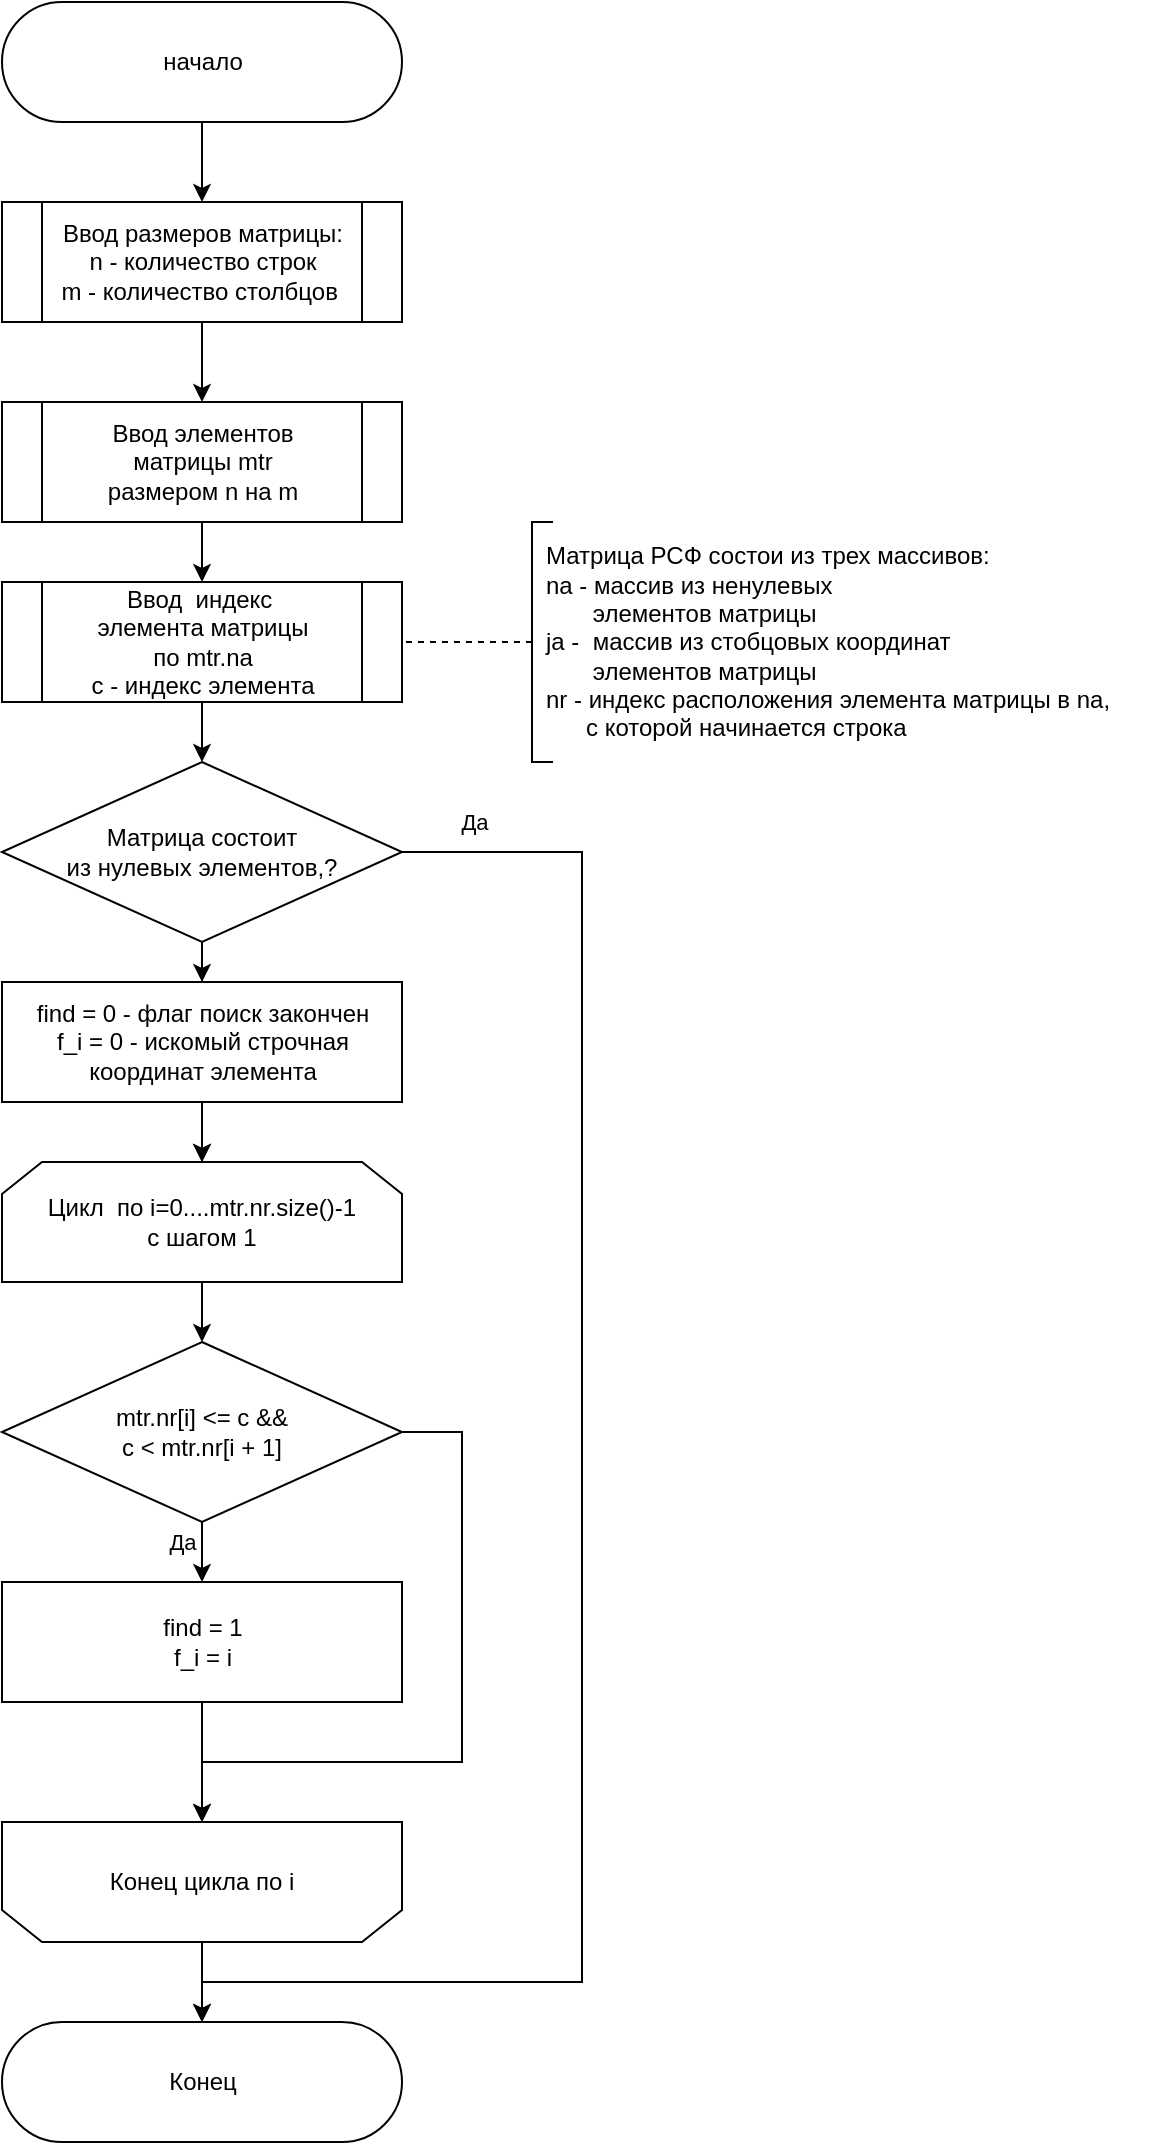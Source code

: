 <mxfile version="20.3.0" type="device"><diagram id="CqPTmqjUDgMnE6QWamU6" name="Find "><mxGraphModel dx="97" dy="2883" grid="1" gridSize="10" guides="1" tooltips="1" connect="1" arrows="1" fold="1" page="1" pageScale="1" pageWidth="827" pageHeight="1169" math="0" shadow="0"><root><mxCell id="0"/><mxCell id="1" parent="0"/><mxCell id="MfymeV_GbebP_9IOk7fe-7" style="edgeStyle=orthogonalEdgeStyle;rounded=0;orthogonalLoop=1;jettySize=auto;html=1;" parent="1" source="Z51CEb8rcopsynlBLrxe-2" target="MfymeV_GbebP_9IOk7fe-4" edge="1"><mxGeometry relative="1" as="geometry"/></mxCell><mxCell id="Z51CEb8rcopsynlBLrxe-2" value="начало" style="html=1;dashed=0;whitespace=wrap;shape=mxgraph.dfd.start" parent="1" vertex="1"><mxGeometry x="930" y="-1120" width="200" height="60" as="geometry"/></mxCell><mxCell id="Z51CEb8rcopsynlBLrxe-5" value="Конец" style="html=1;dashed=0;whitespace=wrap;shape=mxgraph.dfd.start" parent="1" vertex="1"><mxGeometry x="930" y="-110" width="200" height="60" as="geometry"/></mxCell><mxCell id="UknR91hx6M87mu0KaLKa-7" style="edgeStyle=orthogonalEdgeStyle;rounded=0;orthogonalLoop=1;jettySize=auto;html=1;entryX=0.5;entryY=0;entryDx=0;entryDy=0;" parent="1" source="Z51CEb8rcopsynlBLrxe-11" target="wVHmiHpEBIPoizzU8sNQ-1" edge="1"><mxGeometry relative="1" as="geometry"/></mxCell><mxCell id="MfymeV_GbebP_9IOk7fe-14" value="" style="edgeStyle=orthogonalEdgeStyle;rounded=0;orthogonalLoop=1;jettySize=auto;html=1;" parent="1" source="Z51CEb8rcopsynlBLrxe-11" target="wVHmiHpEBIPoizzU8sNQ-1" edge="1"><mxGeometry relative="1" as="geometry"/></mxCell><mxCell id="Z51CEb8rcopsynlBLrxe-11" value="find = 0 - флаг поиск закончен&lt;br&gt;f_i = 0 - искомый строчная &lt;br&gt;координат элемента" style="html=1;dashed=0;whitespace=wrap;" parent="1" vertex="1"><mxGeometry x="930" y="-630" width="200" height="60" as="geometry"/></mxCell><mxCell id="MfymeV_GbebP_9IOk7fe-18" style="edgeStyle=orthogonalEdgeStyle;rounded=0;orthogonalLoop=1;jettySize=auto;html=1;" parent="1" source="wVHmiHpEBIPoizzU8sNQ-1" target="MfymeV_GbebP_9IOk7fe-17" edge="1"><mxGeometry relative="1" as="geometry"/></mxCell><mxCell id="wVHmiHpEBIPoizzU8sNQ-1" value="Цикл&amp;nbsp; по i=0....mtr.nr.size()-1&lt;br&gt;c шагом 1" style="shape=loopLimit;whiteSpace=wrap;html=1;" parent="1" vertex="1"><mxGeometry x="930" y="-540" width="200" height="60" as="geometry"/></mxCell><mxCell id="V0AvrmCZuOxC_F0z0L-m-3" style="edgeStyle=orthogonalEdgeStyle;rounded=0;orthogonalLoop=1;jettySize=auto;html=1;" parent="1" source="V0AvrmCZuOxC_F0z0L-m-1" target="Z51CEb8rcopsynlBLrxe-5" edge="1"><mxGeometry relative="1" as="geometry"/></mxCell><mxCell id="V0AvrmCZuOxC_F0z0L-m-1" value="Конец цикла по i" style="shape=loopLimit;whiteSpace=wrap;html=1;rounded=0;sketch=0;shadow=0;rotation=0;horizontal=1;verticalAlign=middle;direction=east;flipH=0;flipV=1;" parent="1" vertex="1"><mxGeometry x="930" y="-210" width="200" height="60" as="geometry"/></mxCell><mxCell id="MfymeV_GbebP_9IOk7fe-3" value="" style="html=1;dashed=0;whitespace=wrap;" parent="1" vertex="1"><mxGeometry x="930" y="-1020" width="200" height="60" as="geometry"/></mxCell><mxCell id="MfymeV_GbebP_9IOk7fe-8" style="edgeStyle=orthogonalEdgeStyle;rounded=0;orthogonalLoop=1;jettySize=auto;html=1;entryX=0.5;entryY=0;entryDx=0;entryDy=0;" parent="1" source="MfymeV_GbebP_9IOk7fe-4" target="MfymeV_GbebP_9IOk7fe-6" edge="1"><mxGeometry relative="1" as="geometry"/></mxCell><mxCell id="MfymeV_GbebP_9IOk7fe-4" value="Ввод размеров матрицы: &lt;br&gt;n - количество строк&lt;br&gt;m - количество столбцов&amp;nbsp;" style="html=1;dashed=0;whitespace=wrap;" parent="1" vertex="1"><mxGeometry x="950" y="-1020" width="160" height="60" as="geometry"/></mxCell><mxCell id="MfymeV_GbebP_9IOk7fe-5" value="" style="html=1;dashed=0;whitespace=wrap;" parent="1" vertex="1"><mxGeometry x="930" y="-920" width="200" height="60" as="geometry"/></mxCell><mxCell id="MfymeV_GbebP_9IOk7fe-21" style="edgeStyle=orthogonalEdgeStyle;rounded=0;orthogonalLoop=1;jettySize=auto;html=1;" parent="1" source="MfymeV_GbebP_9IOk7fe-6" target="MfymeV_GbebP_9IOk7fe-20" edge="1"><mxGeometry relative="1" as="geometry"/></mxCell><mxCell id="MfymeV_GbebP_9IOk7fe-6" value="Ввод элементов &lt;br&gt;матрицы mtr &lt;br&gt;размером n на m" style="html=1;dashed=0;whitespace=wrap;" parent="1" vertex="1"><mxGeometry x="950" y="-920" width="160" height="60" as="geometry"/></mxCell><mxCell id="MfymeV_GbebP_9IOk7fe-11" style="edgeStyle=orthogonalEdgeStyle;rounded=0;orthogonalLoop=1;jettySize=auto;html=1;entryX=0.5;entryY=0;entryDx=0;entryDy=0;" parent="1" source="MfymeV_GbebP_9IOk7fe-9" target="Z51CEb8rcopsynlBLrxe-11" edge="1"><mxGeometry relative="1" as="geometry"><mxPoint x="1030" y="-601" as="sourcePoint"/></mxGeometry></mxCell><mxCell id="MfymeV_GbebP_9IOk7fe-13" style="edgeStyle=orthogonalEdgeStyle;rounded=0;orthogonalLoop=1;jettySize=auto;html=1;entryX=0.5;entryY=0.5;entryDx=0;entryDy=-30;entryPerimeter=0;" parent="1" source="MfymeV_GbebP_9IOk7fe-9" target="Z51CEb8rcopsynlBLrxe-5" edge="1"><mxGeometry relative="1" as="geometry"><Array as="points"><mxPoint x="1220" y="-695"/><mxPoint x="1220" y="-130"/><mxPoint x="1030" y="-130"/></Array></mxGeometry></mxCell><mxCell id="MfymeV_GbebP_9IOk7fe-15" value="Да&lt;br&gt;" style="edgeLabel;html=1;align=center;verticalAlign=middle;resizable=0;points=[];" parent="MfymeV_GbebP_9IOk7fe-13" vertex="1" connectable="0"><mxGeometry x="-0.879" y="1" relative="1" as="geometry"><mxPoint x="-17" y="-14" as="offset"/></mxGeometry></mxCell><mxCell id="MfymeV_GbebP_9IOk7fe-9" value="Матрица состоит &lt;br&gt;из нулевых элементов,?" style="rhombus;whiteSpace=wrap;html=1;" parent="1" vertex="1"><mxGeometry x="930" y="-740" width="200" height="90" as="geometry"/></mxCell><mxCell id="MfymeV_GbebP_9IOk7fe-24" style="edgeStyle=orthogonalEdgeStyle;rounded=0;orthogonalLoop=1;jettySize=auto;html=1;" parent="1" source="MfymeV_GbebP_9IOk7fe-17" target="MfymeV_GbebP_9IOk7fe-23" edge="1"><mxGeometry relative="1" as="geometry"/></mxCell><mxCell id="MfymeV_GbebP_9IOk7fe-27" value="Да" style="edgeLabel;html=1;align=center;verticalAlign=middle;resizable=0;points=[];" parent="MfymeV_GbebP_9IOk7fe-24" vertex="1" connectable="0"><mxGeometry x="-0.28" y="-2" relative="1" as="geometry"><mxPoint x="-8" y="-8" as="offset"/></mxGeometry></mxCell><mxCell id="MfymeV_GbebP_9IOk7fe-26" style="edgeStyle=orthogonalEdgeStyle;rounded=0;orthogonalLoop=1;jettySize=auto;html=1;exitX=1;exitY=0.5;exitDx=0;exitDy=0;" parent="1" source="MfymeV_GbebP_9IOk7fe-17" target="V0AvrmCZuOxC_F0z0L-m-1" edge="1"><mxGeometry relative="1" as="geometry"><Array as="points"><mxPoint x="1160" y="-405"/><mxPoint x="1160" y="-240"/><mxPoint x="1030" y="-240"/></Array></mxGeometry></mxCell><mxCell id="MfymeV_GbebP_9IOk7fe-17" value="mtr.nr[i] &amp;lt;= c &amp;amp;&amp;amp;&lt;br&gt;c &amp;lt; mtr.nr[i + 1]" style="rhombus;whiteSpace=wrap;html=1;" parent="1" vertex="1"><mxGeometry x="930" y="-450" width="200" height="90" as="geometry"/></mxCell><mxCell id="MfymeV_GbebP_9IOk7fe-19" value="" style="html=1;dashed=0;whitespace=wrap;" parent="1" vertex="1"><mxGeometry x="930" y="-830" width="200" height="60" as="geometry"/></mxCell><mxCell id="MfymeV_GbebP_9IOk7fe-22" style="edgeStyle=orthogonalEdgeStyle;rounded=0;orthogonalLoop=1;jettySize=auto;html=1;entryX=0.5;entryY=0;entryDx=0;entryDy=0;" parent="1" source="MfymeV_GbebP_9IOk7fe-20" target="MfymeV_GbebP_9IOk7fe-9" edge="1"><mxGeometry relative="1" as="geometry"/></mxCell><mxCell id="MfymeV_GbebP_9IOk7fe-20" value="Ввод&amp;nbsp; индекс&amp;nbsp;&lt;br&gt;элемента матрицы &lt;br&gt;по mtr.na&lt;br&gt;с - индекс элемента" style="html=1;dashed=0;whitespace=wrap;" parent="1" vertex="1"><mxGeometry x="950" y="-830" width="160" height="60" as="geometry"/></mxCell><mxCell id="MfymeV_GbebP_9IOk7fe-25" style="edgeStyle=orthogonalEdgeStyle;rounded=0;orthogonalLoop=1;jettySize=auto;html=1;entryX=0.5;entryY=0;entryDx=0;entryDy=0;" parent="1" source="MfymeV_GbebP_9IOk7fe-23" target="V0AvrmCZuOxC_F0z0L-m-1" edge="1"><mxGeometry relative="1" as="geometry"/></mxCell><mxCell id="MfymeV_GbebP_9IOk7fe-23" value="find = 1&lt;br&gt;f_i = i" style="html=1;dashed=0;whitespace=wrap;" parent="1" vertex="1"><mxGeometry x="930" y="-330" width="200" height="60" as="geometry"/></mxCell><mxCell id="BVK_CVT1kTHPhvtRzuTh-2" style="edgeStyle=orthogonalEdgeStyle;rounded=0;orthogonalLoop=1;jettySize=auto;html=1;entryX=1;entryY=0.5;entryDx=0;entryDy=0;dashed=1;endArrow=none;endFill=0;" edge="1" parent="1" source="BVK_CVT1kTHPhvtRzuTh-1" target="MfymeV_GbebP_9IOk7fe-19"><mxGeometry relative="1" as="geometry"/></mxCell><mxCell id="BVK_CVT1kTHPhvtRzuTh-1" value="" style="shape=partialRectangle;whiteSpace=wrap;html=1;bottom=1;right=1;left=1;top=0;fillColor=none;routingCenterX=-0.5;rotation=90;" vertex="1" parent="1"><mxGeometry x="1140" y="-805" width="120" height="10" as="geometry"/></mxCell><mxCell id="BVK_CVT1kTHPhvtRzuTh-3" value="Матрица РСФ состои из трех массивов:&lt;br&gt;na - массив из ненулевых &lt;br&gt;&amp;nbsp; &amp;nbsp; &amp;nbsp; &amp;nbsp;элементов матрицы&lt;br&gt;ja -&amp;nbsp; массив из стобцовых координат &lt;br&gt;&amp;nbsp; &amp;nbsp; &amp;nbsp; &amp;nbsp;элементов матрицы&lt;br&gt;nr - индекс расположения элемента матрицы в na, &lt;br&gt;&amp;nbsp; &amp;nbsp; &amp;nbsp; с&amp;nbsp;которой начинается строка&amp;nbsp; &amp;nbsp;" style="text;html=1;align=left;verticalAlign=middle;resizable=0;points=[];autosize=1;strokeColor=none;fillColor=none;" vertex="1" parent="1"><mxGeometry x="1200" y="-855" width="310" height="110" as="geometry"/></mxCell></root></mxGraphModel></diagram></mxfile>